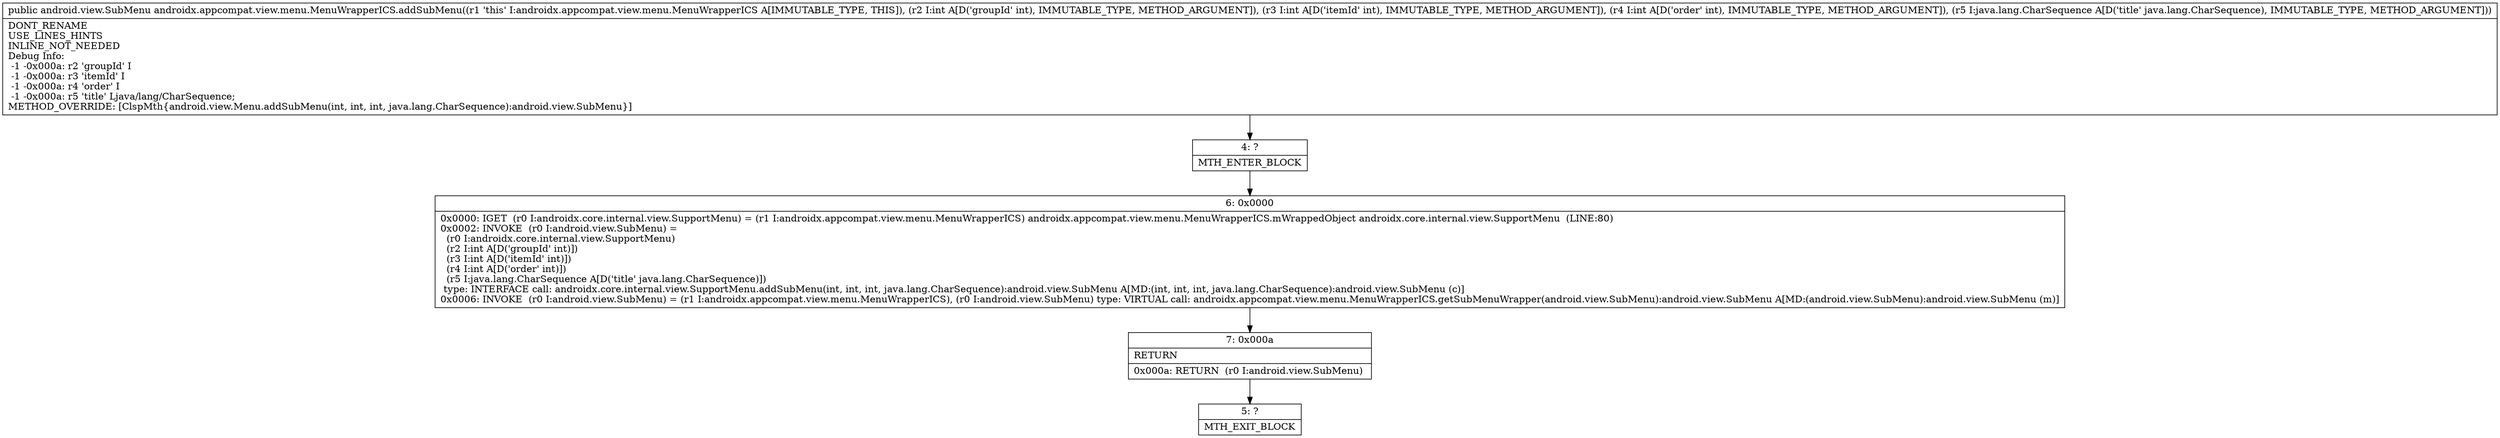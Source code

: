 digraph "CFG forandroidx.appcompat.view.menu.MenuWrapperICS.addSubMenu(IIILjava\/lang\/CharSequence;)Landroid\/view\/SubMenu;" {
Node_4 [shape=record,label="{4\:\ ?|MTH_ENTER_BLOCK\l}"];
Node_6 [shape=record,label="{6\:\ 0x0000|0x0000: IGET  (r0 I:androidx.core.internal.view.SupportMenu) = (r1 I:androidx.appcompat.view.menu.MenuWrapperICS) androidx.appcompat.view.menu.MenuWrapperICS.mWrappedObject androidx.core.internal.view.SupportMenu  (LINE:80)\l0x0002: INVOKE  (r0 I:android.view.SubMenu) = \l  (r0 I:androidx.core.internal.view.SupportMenu)\l  (r2 I:int A[D('groupId' int)])\l  (r3 I:int A[D('itemId' int)])\l  (r4 I:int A[D('order' int)])\l  (r5 I:java.lang.CharSequence A[D('title' java.lang.CharSequence)])\l type: INTERFACE call: androidx.core.internal.view.SupportMenu.addSubMenu(int, int, int, java.lang.CharSequence):android.view.SubMenu A[MD:(int, int, int, java.lang.CharSequence):android.view.SubMenu (c)]\l0x0006: INVOKE  (r0 I:android.view.SubMenu) = (r1 I:androidx.appcompat.view.menu.MenuWrapperICS), (r0 I:android.view.SubMenu) type: VIRTUAL call: androidx.appcompat.view.menu.MenuWrapperICS.getSubMenuWrapper(android.view.SubMenu):android.view.SubMenu A[MD:(android.view.SubMenu):android.view.SubMenu (m)]\l}"];
Node_7 [shape=record,label="{7\:\ 0x000a|RETURN\l|0x000a: RETURN  (r0 I:android.view.SubMenu) \l}"];
Node_5 [shape=record,label="{5\:\ ?|MTH_EXIT_BLOCK\l}"];
MethodNode[shape=record,label="{public android.view.SubMenu androidx.appcompat.view.menu.MenuWrapperICS.addSubMenu((r1 'this' I:androidx.appcompat.view.menu.MenuWrapperICS A[IMMUTABLE_TYPE, THIS]), (r2 I:int A[D('groupId' int), IMMUTABLE_TYPE, METHOD_ARGUMENT]), (r3 I:int A[D('itemId' int), IMMUTABLE_TYPE, METHOD_ARGUMENT]), (r4 I:int A[D('order' int), IMMUTABLE_TYPE, METHOD_ARGUMENT]), (r5 I:java.lang.CharSequence A[D('title' java.lang.CharSequence), IMMUTABLE_TYPE, METHOD_ARGUMENT]))  | DONT_RENAME\lUSE_LINES_HINTS\lINLINE_NOT_NEEDED\lDebug Info:\l  \-1 \-0x000a: r2 'groupId' I\l  \-1 \-0x000a: r3 'itemId' I\l  \-1 \-0x000a: r4 'order' I\l  \-1 \-0x000a: r5 'title' Ljava\/lang\/CharSequence;\lMETHOD_OVERRIDE: [ClspMth\{android.view.Menu.addSubMenu(int, int, int, java.lang.CharSequence):android.view.SubMenu\}]\l}"];
MethodNode -> Node_4;Node_4 -> Node_6;
Node_6 -> Node_7;
Node_7 -> Node_5;
}

